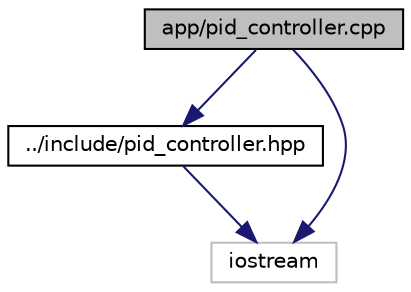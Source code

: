 digraph "app/pid_controller.cpp"
{
 // LATEX_PDF_SIZE
  bgcolor="transparent";
  edge [fontname="Helvetica",fontsize="10",labelfontname="Helvetica",labelfontsize="10"];
  node [fontname="Helvetica",fontsize="10",shape=record];
  Node1 [label="app/pid_controller.cpp",height=0.2,width=0.4,color="black", fillcolor="grey75", style="filled", fontcolor="black",tooltip="This is the class for the PID controller."];
  Node1 -> Node2 [color="midnightblue",fontsize="10",style="solid",fontname="Helvetica"];
  Node2 [label="../include/pid_controller.hpp",height=0.2,width=0.4,color="black",URL="$pid__controller_8hpp.html",tooltip="Implementation of PID controller."];
  Node2 -> Node3 [color="midnightblue",fontsize="10",style="solid",fontname="Helvetica"];
  Node3 [label="iostream",height=0.2,width=0.4,color="grey75",tooltip=" "];
  Node1 -> Node3 [color="midnightblue",fontsize="10",style="solid",fontname="Helvetica"];
}
